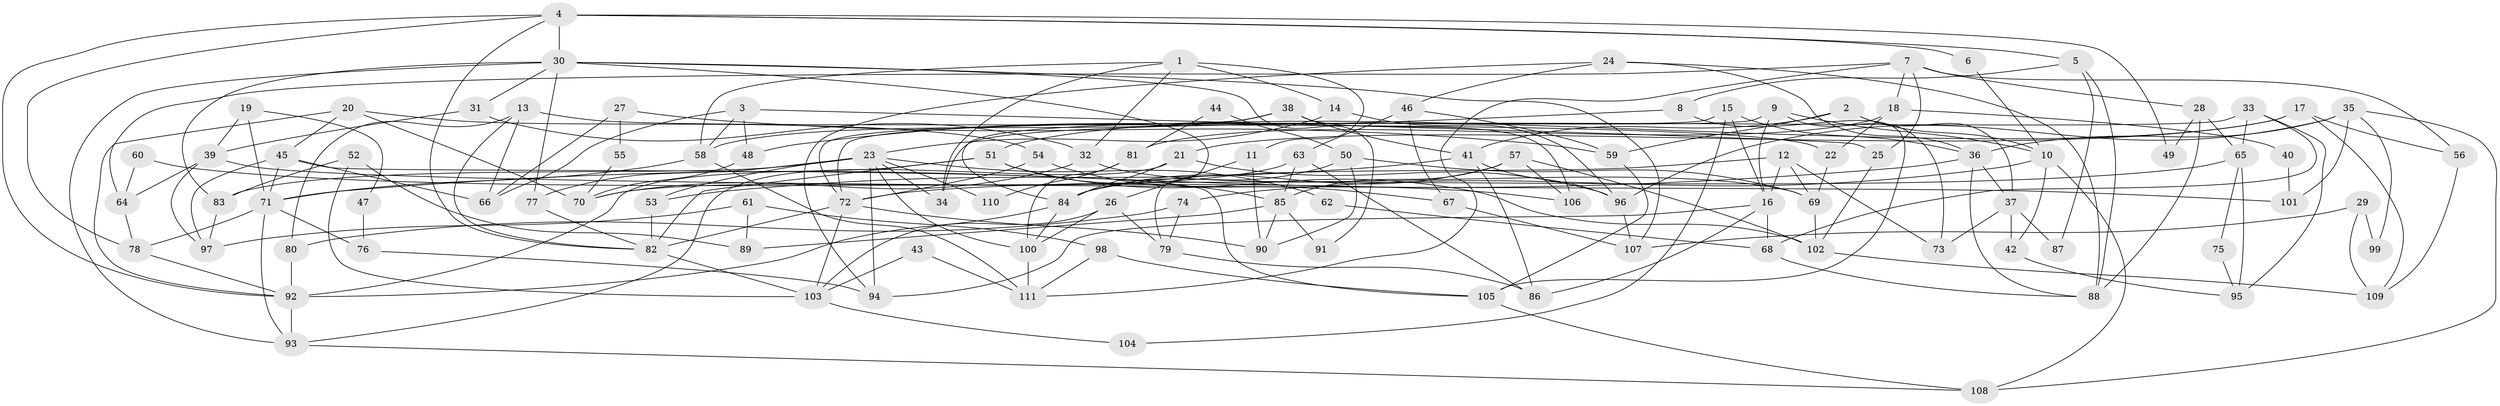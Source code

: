 // coarse degree distribution, {6: 0.07792207792207792, 7: 0.03896103896103896, 4: 0.2597402597402597, 8: 0.07792207792207792, 2: 0.07792207792207792, 3: 0.23376623376623376, 5: 0.15584415584415584, 9: 0.05194805194805195, 11: 0.012987012987012988, 10: 0.012987012987012988}
// Generated by graph-tools (version 1.1) at 2025/23/03/03/25 07:23:58]
// undirected, 111 vertices, 222 edges
graph export_dot {
graph [start="1"]
  node [color=gray90,style=filled];
  1;
  2;
  3;
  4;
  5;
  6;
  7;
  8;
  9;
  10;
  11;
  12;
  13;
  14;
  15;
  16;
  17;
  18;
  19;
  20;
  21;
  22;
  23;
  24;
  25;
  26;
  27;
  28;
  29;
  30;
  31;
  32;
  33;
  34;
  35;
  36;
  37;
  38;
  39;
  40;
  41;
  42;
  43;
  44;
  45;
  46;
  47;
  48;
  49;
  50;
  51;
  52;
  53;
  54;
  55;
  56;
  57;
  58;
  59;
  60;
  61;
  62;
  63;
  64;
  65;
  66;
  67;
  68;
  69;
  70;
  71;
  72;
  73;
  74;
  75;
  76;
  77;
  78;
  79;
  80;
  81;
  82;
  83;
  84;
  85;
  86;
  87;
  88;
  89;
  90;
  91;
  92;
  93;
  94;
  95;
  96;
  97;
  98;
  99;
  100;
  101;
  102;
  103;
  104;
  105;
  106;
  107;
  108;
  109;
  110;
  111;
  1 -- 14;
  1 -- 58;
  1 -- 11;
  1 -- 32;
  1 -- 34;
  2 -- 10;
  2 -- 41;
  2 -- 37;
  2 -- 59;
  3 -- 66;
  3 -- 58;
  3 -- 25;
  3 -- 48;
  4 -- 92;
  4 -- 30;
  4 -- 5;
  4 -- 6;
  4 -- 49;
  4 -- 78;
  4 -- 82;
  5 -- 8;
  5 -- 87;
  5 -- 88;
  6 -- 10;
  7 -- 25;
  7 -- 64;
  7 -- 18;
  7 -- 28;
  7 -- 56;
  7 -- 111;
  8 -- 48;
  8 -- 105;
  9 -- 16;
  9 -- 72;
  9 -- 10;
  9 -- 73;
  10 -- 42;
  10 -- 74;
  10 -- 108;
  11 -- 26;
  11 -- 90;
  12 -- 84;
  12 -- 16;
  12 -- 69;
  12 -- 73;
  13 -- 82;
  13 -- 80;
  13 -- 22;
  13 -- 66;
  14 -- 23;
  14 -- 96;
  15 -- 72;
  15 -- 36;
  15 -- 16;
  15 -- 104;
  16 -- 94;
  16 -- 68;
  16 -- 86;
  17 -- 56;
  17 -- 21;
  17 -- 51;
  17 -- 109;
  18 -- 22;
  18 -- 40;
  18 -- 81;
  19 -- 39;
  19 -- 71;
  19 -- 47;
  20 -- 45;
  20 -- 92;
  20 -- 54;
  20 -- 70;
  21 -- 84;
  21 -- 93;
  21 -- 96;
  22 -- 69;
  23 -- 77;
  23 -- 53;
  23 -- 34;
  23 -- 62;
  23 -- 83;
  23 -- 94;
  23 -- 100;
  23 -- 110;
  24 -- 36;
  24 -- 88;
  24 -- 46;
  24 -- 94;
  25 -- 102;
  26 -- 100;
  26 -- 79;
  26 -- 103;
  27 -- 66;
  27 -- 59;
  27 -- 55;
  28 -- 65;
  28 -- 49;
  28 -- 88;
  29 -- 109;
  29 -- 107;
  29 -- 99;
  30 -- 107;
  30 -- 83;
  30 -- 31;
  30 -- 77;
  30 -- 79;
  30 -- 91;
  30 -- 93;
  31 -- 32;
  31 -- 39;
  32 -- 69;
  32 -- 70;
  33 -- 68;
  33 -- 34;
  33 -- 65;
  33 -- 95;
  35 -- 108;
  35 -- 36;
  35 -- 96;
  35 -- 99;
  35 -- 101;
  36 -- 37;
  36 -- 88;
  36 -- 71;
  37 -- 73;
  37 -- 42;
  37 -- 87;
  38 -- 58;
  38 -- 84;
  38 -- 41;
  38 -- 106;
  39 -- 97;
  39 -- 64;
  39 -- 101;
  40 -- 101;
  41 -- 96;
  41 -- 53;
  41 -- 86;
  42 -- 95;
  43 -- 103;
  43 -- 111;
  44 -- 50;
  44 -- 81;
  45 -- 71;
  45 -- 105;
  45 -- 66;
  45 -- 97;
  46 -- 63;
  46 -- 59;
  46 -- 67;
  47 -- 76;
  48 -- 70;
  50 -- 69;
  50 -- 90;
  50 -- 84;
  51 -- 82;
  51 -- 85;
  51 -- 92;
  51 -- 102;
  52 -- 89;
  52 -- 103;
  52 -- 83;
  53 -- 82;
  54 -- 72;
  54 -- 67;
  55 -- 70;
  56 -- 109;
  57 -- 84;
  57 -- 85;
  57 -- 102;
  57 -- 106;
  58 -- 71;
  58 -- 111;
  59 -- 105;
  60 -- 64;
  60 -- 106;
  61 -- 98;
  61 -- 97;
  61 -- 89;
  62 -- 68;
  63 -- 70;
  63 -- 86;
  63 -- 85;
  64 -- 78;
  65 -- 72;
  65 -- 75;
  65 -- 95;
  67 -- 107;
  68 -- 88;
  69 -- 102;
  71 -- 93;
  71 -- 76;
  71 -- 78;
  72 -- 90;
  72 -- 82;
  72 -- 103;
  74 -- 79;
  74 -- 80;
  75 -- 95;
  76 -- 94;
  77 -- 82;
  78 -- 92;
  79 -- 86;
  80 -- 92;
  81 -- 100;
  81 -- 110;
  82 -- 103;
  83 -- 97;
  84 -- 92;
  84 -- 100;
  85 -- 89;
  85 -- 90;
  85 -- 91;
  92 -- 93;
  93 -- 108;
  96 -- 107;
  98 -- 111;
  98 -- 105;
  100 -- 111;
  102 -- 109;
  103 -- 104;
  105 -- 108;
}
